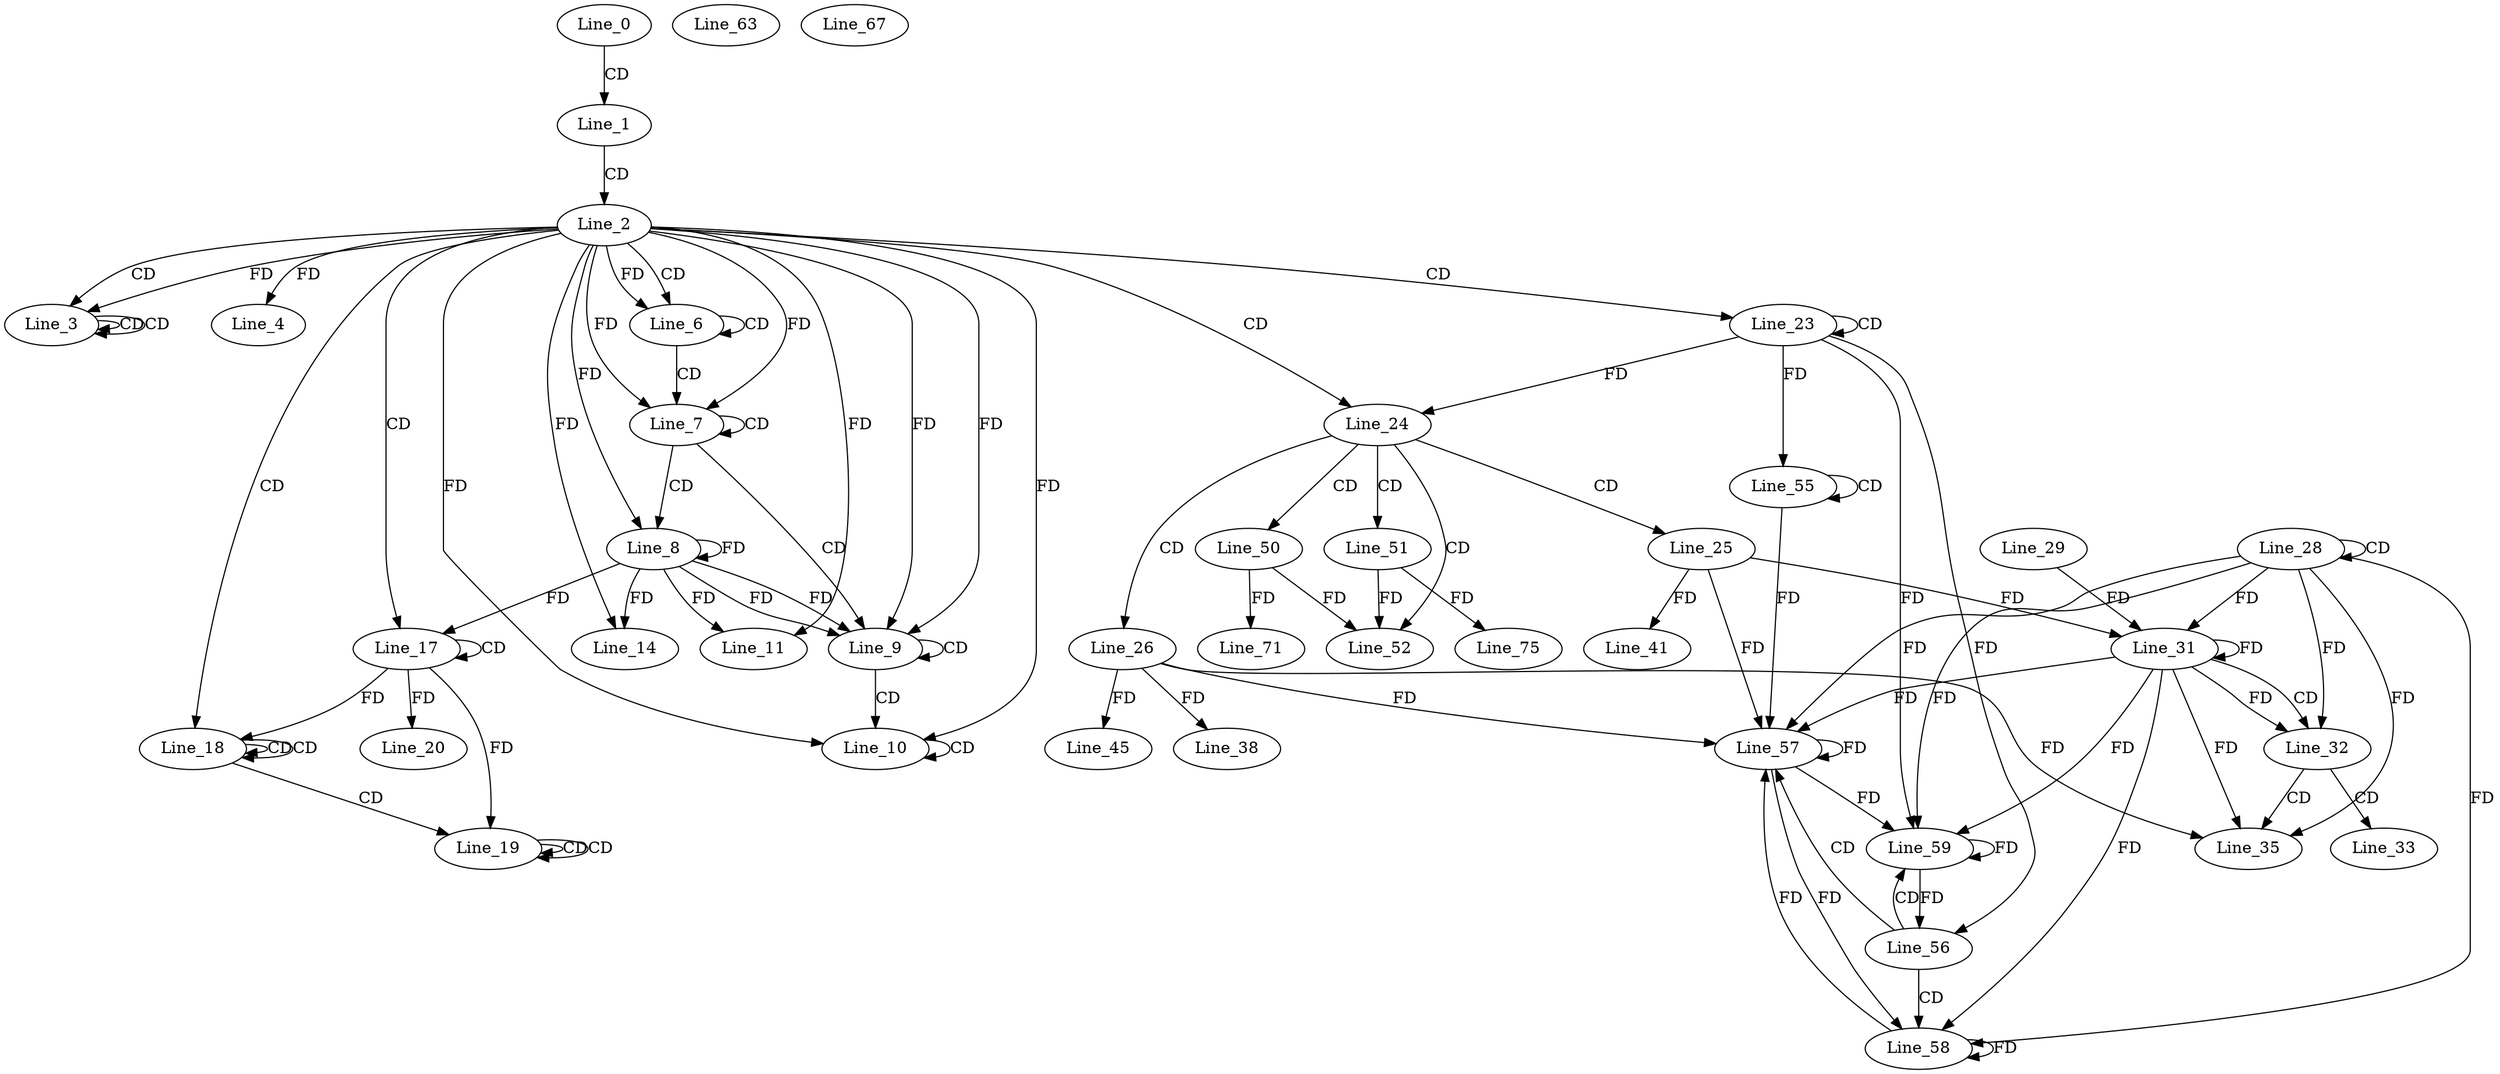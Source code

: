 digraph G {
  Line_0;
  Line_1;
  Line_2;
  Line_3;
  Line_3;
  Line_3;
  Line_3;
  Line_3;
  Line_4;
  Line_6;
  Line_6;
  Line_7;
  Line_7;
  Line_8;
  Line_8;
  Line_9;
  Line_9;
  Line_10;
  Line_10;
  Line_11;
  Line_14;
  Line_17;
  Line_17;
  Line_18;
  Line_18;
  Line_18;
  Line_19;
  Line_19;
  Line_19;
  Line_20;
  Line_23;
  Line_23;
  Line_24;
  Line_25;
  Line_26;
  Line_28;
  Line_28;
  Line_31;
  Line_31;
  Line_29;
  Line_31;
  Line_32;
  Line_33;
  Line_35;
  Line_38;
  Line_41;
  Line_45;
  Line_50;
  Line_51;
  Line_52;
  Line_52;
  Line_55;
  Line_55;
  Line_56;
  Line_57;
  Line_57;
  Line_58;
  Line_59;
  Line_63;
  Line_67;
  Line_71;
  Line_75;
  Line_0 -> Line_1 [ label="CD" ];
  Line_1 -> Line_2 [ label="CD" ];
  Line_2 -> Line_3 [ label="CD" ];
  Line_3 -> Line_3 [ label="CD" ];
  Line_2 -> Line_3 [ label="FD" ];
  Line_3 -> Line_3 [ label="CD" ];
  Line_2 -> Line_4 [ label="FD" ];
  Line_2 -> Line_6 [ label="CD" ];
  Line_6 -> Line_6 [ label="CD" ];
  Line_2 -> Line_6 [ label="FD" ];
  Line_6 -> Line_7 [ label="CD" ];
  Line_2 -> Line_7 [ label="FD" ];
  Line_7 -> Line_7 [ label="CD" ];
  Line_2 -> Line_7 [ label="FD" ];
  Line_7 -> Line_8 [ label="CD" ];
  Line_2 -> Line_8 [ label="FD" ];
  Line_8 -> Line_8 [ label="FD" ];
  Line_7 -> Line_9 [ label="CD" ];
  Line_2 -> Line_9 [ label="FD" ];
  Line_8 -> Line_9 [ label="FD" ];
  Line_9 -> Line_9 [ label="CD" ];
  Line_2 -> Line_9 [ label="FD" ];
  Line_8 -> Line_9 [ label="FD" ];
  Line_9 -> Line_10 [ label="CD" ];
  Line_2 -> Line_10 [ label="FD" ];
  Line_10 -> Line_10 [ label="CD" ];
  Line_2 -> Line_10 [ label="FD" ];
  Line_2 -> Line_11 [ label="FD" ];
  Line_8 -> Line_11 [ label="FD" ];
  Line_2 -> Line_14 [ label="FD" ];
  Line_8 -> Line_14 [ label="FD" ];
  Line_2 -> Line_17 [ label="CD" ];
  Line_17 -> Line_17 [ label="CD" ];
  Line_8 -> Line_17 [ label="FD" ];
  Line_2 -> Line_18 [ label="CD" ];
  Line_18 -> Line_18 [ label="CD" ];
  Line_18 -> Line_18 [ label="CD" ];
  Line_17 -> Line_18 [ label="FD" ];
  Line_18 -> Line_19 [ label="CD" ];
  Line_19 -> Line_19 [ label="CD" ];
  Line_19 -> Line_19 [ label="CD" ];
  Line_17 -> Line_19 [ label="FD" ];
  Line_17 -> Line_20 [ label="FD" ];
  Line_2 -> Line_23 [ label="CD" ];
  Line_23 -> Line_23 [ label="CD" ];
  Line_2 -> Line_24 [ label="CD" ];
  Line_23 -> Line_24 [ label="FD" ];
  Line_24 -> Line_25 [ label="CD" ];
  Line_24 -> Line_26 [ label="CD" ];
  Line_28 -> Line_28 [ label="CD" ];
  Line_31 -> Line_31 [ label="FD" ];
  Line_28 -> Line_31 [ label="FD" ];
  Line_25 -> Line_31 [ label="FD" ];
  Line_29 -> Line_31 [ label="FD" ];
  Line_31 -> Line_32 [ label="CD" ];
  Line_31 -> Line_32 [ label="FD" ];
  Line_28 -> Line_32 [ label="FD" ];
  Line_32 -> Line_33 [ label="CD" ];
  Line_32 -> Line_35 [ label="CD" ];
  Line_26 -> Line_35 [ label="FD" ];
  Line_31 -> Line_35 [ label="FD" ];
  Line_28 -> Line_35 [ label="FD" ];
  Line_26 -> Line_38 [ label="FD" ];
  Line_25 -> Line_41 [ label="FD" ];
  Line_26 -> Line_45 [ label="FD" ];
  Line_24 -> Line_50 [ label="CD" ];
  Line_24 -> Line_51 [ label="CD" ];
  Line_24 -> Line_52 [ label="CD" ];
  Line_50 -> Line_52 [ label="FD" ];
  Line_51 -> Line_52 [ label="FD" ];
  Line_55 -> Line_55 [ label="CD" ];
  Line_23 -> Line_55 [ label="FD" ];
  Line_23 -> Line_56 [ label="FD" ];
  Line_56 -> Line_57 [ label="CD" ];
  Line_57 -> Line_57 [ label="FD" ];
  Line_31 -> Line_57 [ label="FD" ];
  Line_28 -> Line_57 [ label="FD" ];
  Line_25 -> Line_57 [ label="FD" ];
  Line_55 -> Line_57 [ label="FD" ];
  Line_26 -> Line_57 [ label="FD" ];
  Line_56 -> Line_58 [ label="CD" ];
  Line_58 -> Line_58 [ label="FD" ];
  Line_57 -> Line_58 [ label="FD" ];
  Line_31 -> Line_58 [ label="FD" ];
  Line_28 -> Line_58 [ label="FD" ];
  Line_56 -> Line_59 [ label="CD" ];
  Line_59 -> Line_59 [ label="FD" ];
  Line_23 -> Line_59 [ label="FD" ];
  Line_57 -> Line_59 [ label="FD" ];
  Line_31 -> Line_59 [ label="FD" ];
  Line_28 -> Line_59 [ label="FD" ];
  Line_50 -> Line_71 [ label="FD" ];
  Line_51 -> Line_75 [ label="FD" ];
  Line_59 -> Line_56 [ label="FD" ];
  Line_58 -> Line_57 [ label="FD" ];
}
